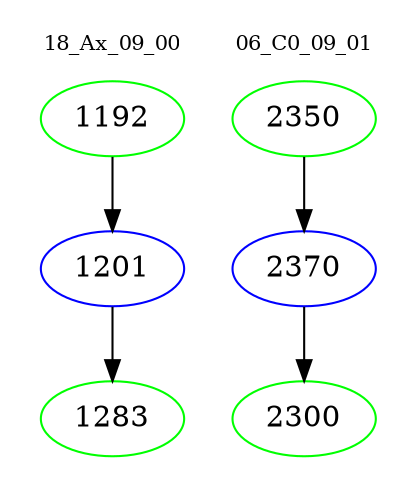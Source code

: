 digraph{
subgraph cluster_0 {
color = white
label = "18_Ax_09_00";
fontsize=10;
T0_1192 [label="1192", color="green"]
T0_1192 -> T0_1201 [color="black"]
T0_1201 [label="1201", color="blue"]
T0_1201 -> T0_1283 [color="black"]
T0_1283 [label="1283", color="green"]
}
subgraph cluster_1 {
color = white
label = "06_C0_09_01";
fontsize=10;
T1_2350 [label="2350", color="green"]
T1_2350 -> T1_2370 [color="black"]
T1_2370 [label="2370", color="blue"]
T1_2370 -> T1_2300 [color="black"]
T1_2300 [label="2300", color="green"]
}
}
